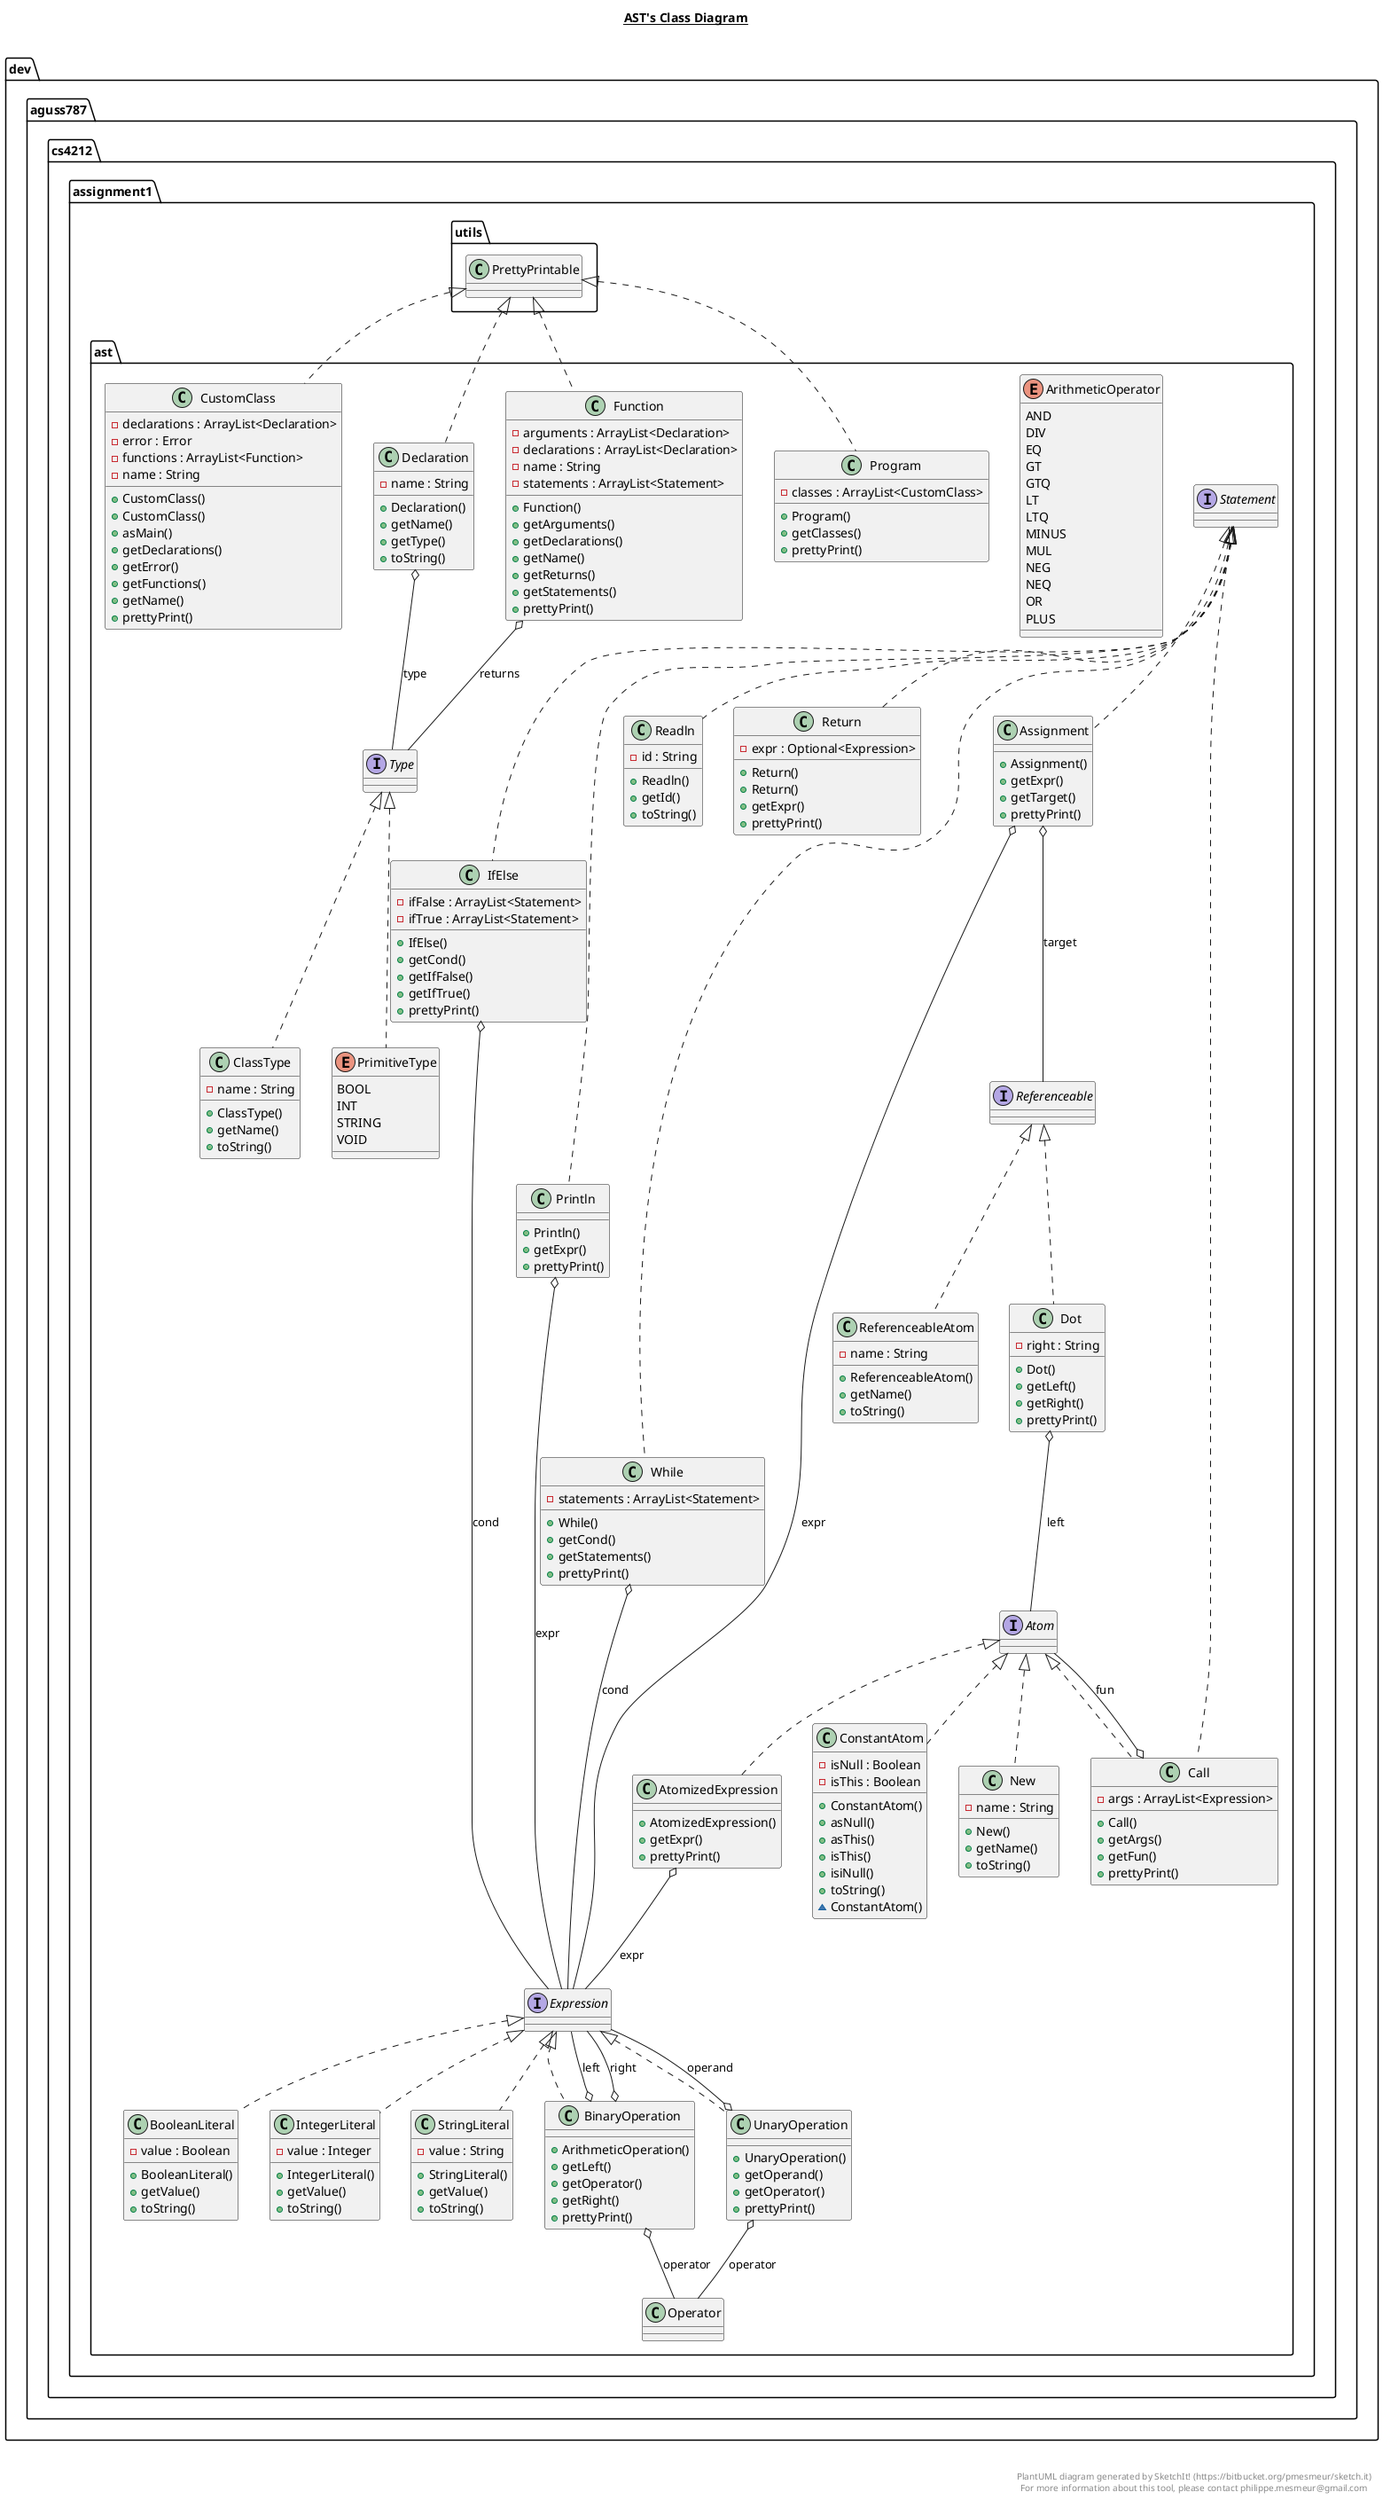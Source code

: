 @startuml

title __AST's Class Diagram__\n

  namespace dev.aguss787.cs4212.assignment1 {
    namespace ast {
      class dev.aguss787.cs4212.assignment1.ast.BinaryOperation {
          + ArithmeticOperation()
          + getLeft()
          + getOperator()
          + getRight()
          + prettyPrint()
      }
    }
  }
  

  namespace dev.aguss787.cs4212.assignment1 {
    namespace ast {
      enum ArithmeticOperator {
        AND
        DIV
        EQ
        GT
        GTQ
        LT
        LTQ
        MINUS
        MUL
        NEG
        NEQ
        OR
        PLUS
      }
    }
  }
  

  namespace dev.aguss787.cs4212.assignment1 {
    namespace ast {
      class dev.aguss787.cs4212.assignment1.ast.Assignment {
          + Assignment()
          + getExpr()
          + getTarget()
          + prettyPrint()
      }
    }
  }
  

  namespace dev.aguss787.cs4212.assignment1 {
    namespace ast {
      interface dev.aguss787.cs4212.assignment1.ast.Atom {
      }
    }
  }
  

  namespace dev.aguss787.cs4212.assignment1 {
    namespace ast {
      class dev.aguss787.cs4212.assignment1.ast.AtomizedExpression {
          + AtomizedExpression()
          + getExpr()
          + prettyPrint()
      }
    }
  }
  

  namespace dev.aguss787.cs4212.assignment1 {
    namespace ast {
      class dev.aguss787.cs4212.assignment1.ast.BooleanLiteral {
          - value : Boolean
          + BooleanLiteral()
          + getValue()
          + toString()
      }
    }
  }
  

  namespace dev.aguss787.cs4212.assignment1 {
    namespace ast {
      class dev.aguss787.cs4212.assignment1.ast.Call {
          - args : ArrayList<Expression>
          + Call()
          + getArgs()
          + getFun()
          + prettyPrint()
      }
    }
  }
  

  namespace dev.aguss787.cs4212.assignment1 {
    namespace ast {
      class dev.aguss787.cs4212.assignment1.ast.ClassType {
          - name : String
          + ClassType()
          + getName()
          + toString()
      }
    }
  }
  

  namespace dev.aguss787.cs4212.assignment1 {
    namespace ast {
      class dev.aguss787.cs4212.assignment1.ast.ConstantAtom {
          - isNull : Boolean
          - isThis : Boolean
          + ConstantAtom()
          + asNull()
          + asThis()
          + isThis()
          + isiNull()
          + toString()
          ~ ConstantAtom()
      }
    }
  }
  

  namespace dev.aguss787.cs4212.assignment1 {
    namespace ast {
      class dev.aguss787.cs4212.assignment1.ast.CustomClass {
          - declarations : ArrayList<Declaration>
          - error : Error
          - functions : ArrayList<Function>
          - name : String
          + CustomClass()
          + CustomClass()
          + asMain()
          + getDeclarations()
          + getError()
          + getFunctions()
          + getName()
          + prettyPrint()
      }
    }
  }
  

  namespace dev.aguss787.cs4212.assignment1 {
    namespace ast {
      class dev.aguss787.cs4212.assignment1.ast.Declaration {
          - name : String
          + Declaration()
          + getName()
          + getType()
          + toString()
      }
    }
  }
  

  namespace dev.aguss787.cs4212.assignment1 {
    namespace ast {
      class dev.aguss787.cs4212.assignment1.ast.Dot {
          - right : String
          + Dot()
          + getLeft()
          + getRight()
          + prettyPrint()
      }
    }
  }
  

  namespace dev.aguss787.cs4212.assignment1 {
    namespace ast {
      interface dev.aguss787.cs4212.assignment1.ast.Expression {
      }
    }
  }
  

  namespace dev.aguss787.cs4212.assignment1 {
    namespace ast {
      class dev.aguss787.cs4212.assignment1.ast.Function {
          - arguments : ArrayList<Declaration>
          - declarations : ArrayList<Declaration>
          - name : String
          - statements : ArrayList<Statement>
          + Function()
          + getArguments()
          + getDeclarations()
          + getName()
          + getReturns()
          + getStatements()
          + prettyPrint()
      }
    }
  }
  

  namespace dev.aguss787.cs4212.assignment1 {
    namespace ast {
      class dev.aguss787.cs4212.assignment1.ast.IfElse {
          - ifFalse : ArrayList<Statement>
          - ifTrue : ArrayList<Statement>
          + IfElse()
          + getCond()
          + getIfFalse()
          + getIfTrue()
          + prettyPrint()
      }
    }
  }
  

  namespace dev.aguss787.cs4212.assignment1 {
    namespace ast {
      class dev.aguss787.cs4212.assignment1.ast.IntegerLiteral {
          - value : Integer
          + IntegerLiteral()
          + getValue()
          + toString()
      }
    }
  }
  

  namespace dev.aguss787.cs4212.assignment1 {
    namespace ast {
      class dev.aguss787.cs4212.assignment1.ast.New {
          - name : String
          + New()
          + getName()
          + toString()
      }
    }
  }
  

  namespace dev.aguss787.cs4212.assignment1 {
    namespace ast {
      enum PrimitiveType {
        BOOL
        INT
        STRING
        VOID
      }
    }
  }
  

  namespace dev.aguss787.cs4212.assignment1 {
    namespace ast {
      class dev.aguss787.cs4212.assignment1.ast.Println {
          + Println()
          + getExpr()
          + prettyPrint()
      }
    }
  }
  

  namespace dev.aguss787.cs4212.assignment1 {
    namespace ast {
      class dev.aguss787.cs4212.assignment1.ast.Program {
          - classes : ArrayList<CustomClass>
          + Program()
          + getClasses()
          + prettyPrint()
      }
    }
  }
  

  namespace dev.aguss787.cs4212.assignment1 {
    namespace ast {
      class dev.aguss787.cs4212.assignment1.ast.Readln {
          - id : String
          + Readln()
          + getId()
          + toString()
      }
    }
  }
  

  namespace dev.aguss787.cs4212.assignment1 {
    namespace ast {
      interface dev.aguss787.cs4212.assignment1.ast.Referenceable {
      }
    }
  }
  

  namespace dev.aguss787.cs4212.assignment1 {
    namespace ast {
      class dev.aguss787.cs4212.assignment1.ast.ReferenceableAtom {
          - name : String
          + ReferenceableAtom()
          + getName()
          + toString()
      }
    }
  }
  

  namespace dev.aguss787.cs4212.assignment1 {
    namespace ast {
      class dev.aguss787.cs4212.assignment1.ast.Return {
          - expr : Optional<Expression>
          + Return()
          + Return()
          + getExpr()
          + prettyPrint()
      }
    }
  }
  

  namespace dev.aguss787.cs4212.assignment1 {
    namespace ast {
      interface dev.aguss787.cs4212.assignment1.ast.Statement {
      }
    }
  }
  

  namespace dev.aguss787.cs4212.assignment1 {
    namespace ast {
      class dev.aguss787.cs4212.assignment1.ast.StringLiteral {
          - value : String
          + StringLiteral()
          + getValue()
          + toString()
      }
    }
  }
  

  namespace dev.aguss787.cs4212.assignment1 {
    namespace ast {
      interface dev.aguss787.cs4212.assignment1.ast.Type {
      }
    }
  }
  

  namespace dev.aguss787.cs4212.assignment1 {
    namespace ast {
      class dev.aguss787.cs4212.assignment1.ast.UnaryOperation {
          + UnaryOperation()
          + getOperand()
          + getOperator()
          + prettyPrint()
      }
    }
  }
  

  namespace dev.aguss787.cs4212.assignment1 {
    namespace ast {
      class dev.aguss787.cs4212.assignment1.ast.While {
          - statements : ArrayList<Statement>
          + While()
          + getCond()
          + getStatements()
          + prettyPrint()
      }
    }
  }
  

  dev.aguss787.cs4212.assignment1.ast.BinaryOperation .up.|> dev.aguss787.cs4212.assignment1.ast.Expression
  dev.aguss787.cs4212.assignment1.ast.BinaryOperation o-- dev.aguss787.cs4212.assignment1.ast.Expression : left
  dev.aguss787.cs4212.assignment1.ast.BinaryOperation o-- dev.aguss787.cs4212.assignment1.ast.Operator : operator
  dev.aguss787.cs4212.assignment1.ast.BinaryOperation o-- dev.aguss787.cs4212.assignment1.ast.Expression : right
  dev.aguss787.cs4212.assignment1.ast.Assignment .up.|> dev.aguss787.cs4212.assignment1.ast.Statement
  dev.aguss787.cs4212.assignment1.ast.Assignment o-- dev.aguss787.cs4212.assignment1.ast.Expression : expr
  dev.aguss787.cs4212.assignment1.ast.Assignment o-- dev.aguss787.cs4212.assignment1.ast.Referenceable : target
  dev.aguss787.cs4212.assignment1.ast.AtomizedExpression .up.|> dev.aguss787.cs4212.assignment1.ast.Atom
  dev.aguss787.cs4212.assignment1.ast.AtomizedExpression o-- dev.aguss787.cs4212.assignment1.ast.Expression : expr
  dev.aguss787.cs4212.assignment1.ast.BooleanLiteral .up.|> dev.aguss787.cs4212.assignment1.ast.Expression
  dev.aguss787.cs4212.assignment1.ast.Call .up.|> dev.aguss787.cs4212.assignment1.ast.Atom
  dev.aguss787.cs4212.assignment1.ast.Call .up.|> dev.aguss787.cs4212.assignment1.ast.Statement
  dev.aguss787.cs4212.assignment1.ast.Call o-- dev.aguss787.cs4212.assignment1.ast.Atom : fun
  dev.aguss787.cs4212.assignment1.ast.ClassType .up.|> dev.aguss787.cs4212.assignment1.ast.Type
  dev.aguss787.cs4212.assignment1.ast.ConstantAtom .up.|> dev.aguss787.cs4212.assignment1.ast.Atom
  dev.aguss787.cs4212.assignment1.ast.CustomClass .up.|> dev.aguss787.cs4212.assignment1.utils.PrettyPrintable
  dev.aguss787.cs4212.assignment1.ast.Declaration .up.|> dev.aguss787.cs4212.assignment1.utils.PrettyPrintable
  dev.aguss787.cs4212.assignment1.ast.Declaration o-- dev.aguss787.cs4212.assignment1.ast.Type : type
  dev.aguss787.cs4212.assignment1.ast.Dot .up.|> dev.aguss787.cs4212.assignment1.ast.Referenceable
  dev.aguss787.cs4212.assignment1.ast.Dot o-- dev.aguss787.cs4212.assignment1.ast.Atom : left
  dev.aguss787.cs4212.assignment1.ast.Function .up.|> dev.aguss787.cs4212.assignment1.utils.PrettyPrintable
  dev.aguss787.cs4212.assignment1.ast.Function o-- dev.aguss787.cs4212.assignment1.ast.Type : returns
  dev.aguss787.cs4212.assignment1.ast.IfElse .up.|> dev.aguss787.cs4212.assignment1.ast.Statement
  dev.aguss787.cs4212.assignment1.ast.IfElse o-- dev.aguss787.cs4212.assignment1.ast.Expression : cond
  dev.aguss787.cs4212.assignment1.ast.IntegerLiteral .up.|> dev.aguss787.cs4212.assignment1.ast.Expression
  dev.aguss787.cs4212.assignment1.ast.New .up.|> dev.aguss787.cs4212.assignment1.ast.Atom
  dev.aguss787.cs4212.assignment1.ast.PrimitiveType .up.|> dev.aguss787.cs4212.assignment1.ast.Type
  dev.aguss787.cs4212.assignment1.ast.Println .up.|> dev.aguss787.cs4212.assignment1.ast.Statement
  dev.aguss787.cs4212.assignment1.ast.Println o-- dev.aguss787.cs4212.assignment1.ast.Expression : expr
  dev.aguss787.cs4212.assignment1.ast.Program .up.|> dev.aguss787.cs4212.assignment1.utils.PrettyPrintable
  dev.aguss787.cs4212.assignment1.ast.Readln .up.|> dev.aguss787.cs4212.assignment1.ast.Statement
  dev.aguss787.cs4212.assignment1.ast.ReferenceableAtom .up.|> dev.aguss787.cs4212.assignment1.ast.Referenceable
  dev.aguss787.cs4212.assignment1.ast.Return .up.|> dev.aguss787.cs4212.assignment1.ast.Statement
  dev.aguss787.cs4212.assignment1.ast.StringLiteral .up.|> dev.aguss787.cs4212.assignment1.ast.Expression
  dev.aguss787.cs4212.assignment1.ast.UnaryOperation .up.|> dev.aguss787.cs4212.assignment1.ast.Expression
  dev.aguss787.cs4212.assignment1.ast.UnaryOperation o-- dev.aguss787.cs4212.assignment1.ast.Expression : operand
  dev.aguss787.cs4212.assignment1.ast.UnaryOperation o-- dev.aguss787.cs4212.assignment1.ast.Operator : operator
  dev.aguss787.cs4212.assignment1.ast.While .up.|> dev.aguss787.cs4212.assignment1.ast.Statement
  dev.aguss787.cs4212.assignment1.ast.While o-- dev.aguss787.cs4212.assignment1.ast.Expression : cond


right footer


PlantUML diagram generated by SketchIt! (https://bitbucket.org/pmesmeur/sketch.it)
For more information about this tool, please contact philippe.mesmeur@gmail.com
endfooter

@enduml
